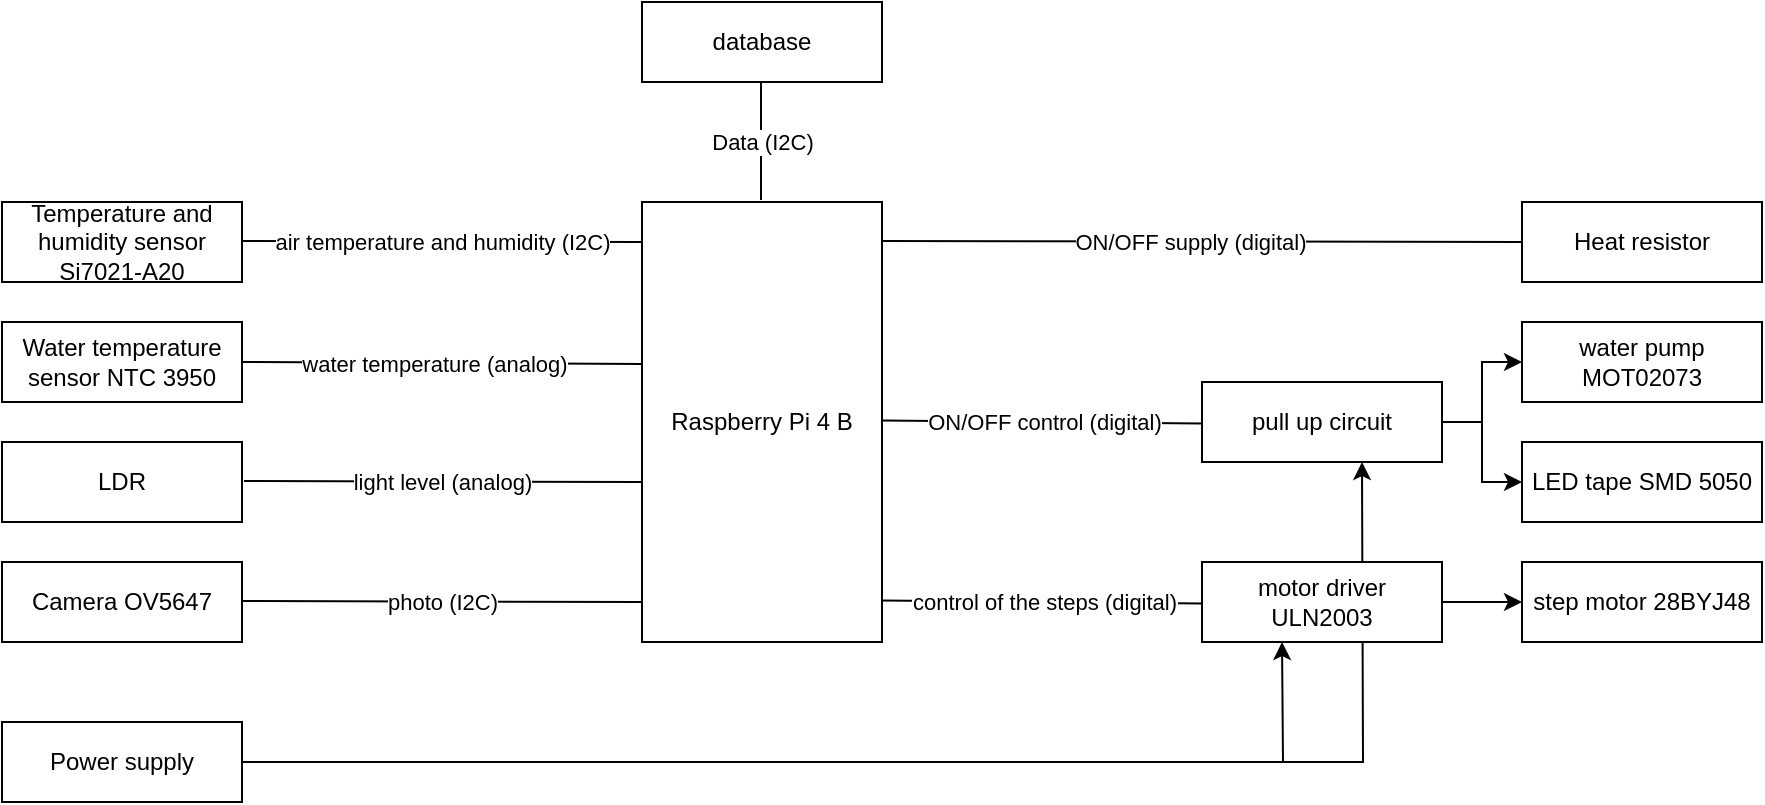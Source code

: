 <mxfile version="15.9.4" type="device"><diagram id="asgJbg-5exCg9C6luIJi" name="Page-1"><mxGraphModel dx="1038" dy="489" grid="1" gridSize="10" guides="1" tooltips="1" connect="1" arrows="1" fold="1" page="1" pageScale="1" pageWidth="827" pageHeight="1169" math="0" shadow="0"><root><mxCell id="0"/><mxCell id="1" parent="0"/><mxCell id="W08Oep-dsSfBTw0CW-2S-1" value="Temperature and humidity sensor Si7021-A20" style="rounded=0;whiteSpace=wrap;html=1;" parent="1" vertex="1"><mxGeometry x="120" y="120" width="120" height="40" as="geometry"/></mxCell><mxCell id="W08Oep-dsSfBTw0CW-2S-2" value="Water temperature sensor NTC 3950" style="rounded=0;whiteSpace=wrap;html=1;" parent="1" vertex="1"><mxGeometry x="120" y="180" width="120" height="40" as="geometry"/></mxCell><mxCell id="W08Oep-dsSfBTw0CW-2S-3" value="LDR" style="rounded=0;whiteSpace=wrap;html=1;" parent="1" vertex="1"><mxGeometry x="120" y="240" width="120" height="40" as="geometry"/></mxCell><mxCell id="W08Oep-dsSfBTw0CW-2S-4" value="Camera OV5647" style="rounded=0;whiteSpace=wrap;html=1;" parent="1" vertex="1"><mxGeometry x="120" y="300" width="120" height="40" as="geometry"/></mxCell><mxCell id="W08Oep-dsSfBTw0CW-2S-5" value="Raspberry Pi 4 B" style="rounded=0;whiteSpace=wrap;html=1;" parent="1" vertex="1"><mxGeometry x="440" y="120" width="120" height="220" as="geometry"/></mxCell><mxCell id="W08Oep-dsSfBTw0CW-2S-6" value="" style="endArrow=none;html=1;rounded=0;" parent="1" edge="1"><mxGeometry width="50" height="50" relative="1" as="geometry"><mxPoint x="240" y="139.5" as="sourcePoint"/><mxPoint x="440" y="140" as="targetPoint"/></mxGeometry></mxCell><mxCell id="W08Oep-dsSfBTw0CW-2S-13" value="air temperature and humidity (I2C)" style="edgeLabel;html=1;align=center;verticalAlign=middle;resizable=0;points=[];" parent="W08Oep-dsSfBTw0CW-2S-6" vertex="1" connectable="0"><mxGeometry x="-0.263" relative="1" as="geometry"><mxPoint x="26" as="offset"/></mxGeometry></mxCell><mxCell id="W08Oep-dsSfBTw0CW-2S-7" value="" style="endArrow=none;html=1;rounded=0;" parent="1" edge="1"><mxGeometry width="50" height="50" relative="1" as="geometry"><mxPoint x="240" y="200" as="sourcePoint"/><mxPoint x="440" y="201" as="targetPoint"/></mxGeometry></mxCell><mxCell id="W08Oep-dsSfBTw0CW-2S-12" value="water temperature (analog)" style="edgeLabel;html=1;align=center;verticalAlign=middle;resizable=0;points=[];" parent="W08Oep-dsSfBTw0CW-2S-7" vertex="1" connectable="0"><mxGeometry x="-0.277" y="2" relative="1" as="geometry"><mxPoint x="23" y="2" as="offset"/></mxGeometry></mxCell><mxCell id="W08Oep-dsSfBTw0CW-2S-8" value="photo (I2C)" style="endArrow=none;html=1;rounded=0;" parent="1" edge="1"><mxGeometry width="50" height="50" relative="1" as="geometry"><mxPoint x="240" y="319.5" as="sourcePoint"/><mxPoint x="440" y="320" as="targetPoint"/><mxPoint as="offset"/></mxGeometry></mxCell><mxCell id="W08Oep-dsSfBTw0CW-2S-9" value="light level (analog)" style="endArrow=none;html=1;rounded=0;" parent="1" edge="1"><mxGeometry x="-0.006" width="50" height="50" relative="1" as="geometry"><mxPoint x="241" y="259.5" as="sourcePoint"/><mxPoint x="440" y="260" as="targetPoint"/><mxPoint as="offset"/></mxGeometry></mxCell><mxCell id="W08Oep-dsSfBTw0CW-2S-10" value="water pump MOT02073" style="rounded=0;whiteSpace=wrap;html=1;" parent="1" vertex="1"><mxGeometry x="880" y="180" width="120" height="40" as="geometry"/></mxCell><mxCell id="W08Oep-dsSfBTw0CW-2S-11" value="Heat resistor" style="rounded=0;whiteSpace=wrap;html=1;" parent="1" vertex="1"><mxGeometry x="880" y="120" width="120" height="40" as="geometry"/></mxCell><mxCell id="W08Oep-dsSfBTw0CW-2S-14" value="LED tape SMD 5050" style="rounded=0;whiteSpace=wrap;html=1;" parent="1" vertex="1"><mxGeometry x="880" y="240" width="120" height="40" as="geometry"/></mxCell><mxCell id="W08Oep-dsSfBTw0CW-2S-15" value="step motor 28BYJ48" style="rounded=0;whiteSpace=wrap;html=1;" parent="1" vertex="1"><mxGeometry x="880" y="300" width="120" height="40" as="geometry"/></mxCell><mxCell id="W08Oep-dsSfBTw0CW-2S-31" style="edgeStyle=orthogonalEdgeStyle;rounded=0;orthogonalLoop=1;jettySize=auto;html=1;entryX=0;entryY=0.5;entryDx=0;entryDy=0;" parent="1" source="W08Oep-dsSfBTw0CW-2S-16" target="W08Oep-dsSfBTw0CW-2S-15" edge="1"><mxGeometry relative="1" as="geometry"/></mxCell><mxCell id="W08Oep-dsSfBTw0CW-2S-34" style="edgeStyle=orthogonalEdgeStyle;rounded=0;orthogonalLoop=1;jettySize=auto;html=1;" parent="1" source="W08Oep-dsSfBTw0CW-2S-17" edge="1"><mxGeometry relative="1" as="geometry"><mxPoint x="760" y="340" as="targetPoint"/></mxGeometry></mxCell><mxCell id="W08Oep-dsSfBTw0CW-2S-35" style="edgeStyle=orthogonalEdgeStyle;rounded=0;orthogonalLoop=1;jettySize=auto;html=1;" parent="1" source="W08Oep-dsSfBTw0CW-2S-17" edge="1"><mxGeometry relative="1" as="geometry"><mxPoint x="800" y="250" as="targetPoint"/></mxGeometry></mxCell><mxCell id="W08Oep-dsSfBTw0CW-2S-17" value="Power supply" style="rounded=0;whiteSpace=wrap;html=1;" parent="1" vertex="1"><mxGeometry x="120" y="380" width="120" height="40" as="geometry"/></mxCell><mxCell id="W08Oep-dsSfBTw0CW-2S-19" value="" style="endArrow=none;html=1;rounded=0;entryX=0;entryY=0.5;entryDx=0;entryDy=0;" parent="1" target="W08Oep-dsSfBTw0CW-2S-11" edge="1"><mxGeometry width="50" height="50" relative="1" as="geometry"><mxPoint x="560" y="139.5" as="sourcePoint"/><mxPoint x="760" y="140.5" as="targetPoint"/></mxGeometry></mxCell><mxCell id="W08Oep-dsSfBTw0CW-2S-20" value="ON/OFF supply (digital)" style="edgeLabel;html=1;align=center;verticalAlign=middle;resizable=0;points=[];" parent="W08Oep-dsSfBTw0CW-2S-19" vertex="1" connectable="0"><mxGeometry x="-0.277" y="2" relative="1" as="geometry"><mxPoint x="38" y="2" as="offset"/></mxGeometry></mxCell><mxCell id="W08Oep-dsSfBTw0CW-2S-24" style="edgeStyle=orthogonalEdgeStyle;rounded=0;orthogonalLoop=1;jettySize=auto;html=1;entryX=0;entryY=0.5;entryDx=0;entryDy=0;" parent="1" source="W08Oep-dsSfBTw0CW-2S-23" target="W08Oep-dsSfBTw0CW-2S-10" edge="1"><mxGeometry relative="1" as="geometry"/></mxCell><mxCell id="W08Oep-dsSfBTw0CW-2S-25" style="edgeStyle=orthogonalEdgeStyle;rounded=0;orthogonalLoop=1;jettySize=auto;html=1;entryX=0;entryY=0.5;entryDx=0;entryDy=0;" parent="1" source="W08Oep-dsSfBTw0CW-2S-23" target="W08Oep-dsSfBTw0CW-2S-14" edge="1"><mxGeometry relative="1" as="geometry"/></mxCell><mxCell id="W08Oep-dsSfBTw0CW-2S-23" value="pull up circuit" style="rounded=0;whiteSpace=wrap;html=1;" parent="1" vertex="1"><mxGeometry x="720" y="210" width="120" height="40" as="geometry"/></mxCell><mxCell id="W08Oep-dsSfBTw0CW-2S-27" value="" style="endArrow=none;html=1;rounded=0;" parent="1" edge="1"><mxGeometry width="50" height="50" relative="1" as="geometry"><mxPoint x="560" y="229.25" as="sourcePoint"/><mxPoint x="720" y="230.75" as="targetPoint"/></mxGeometry></mxCell><mxCell id="W08Oep-dsSfBTw0CW-2S-28" value="ON/OFF control (digital)" style="edgeLabel;html=1;align=center;verticalAlign=middle;resizable=0;points=[];" parent="W08Oep-dsSfBTw0CW-2S-27" vertex="1" connectable="0"><mxGeometry x="-0.277" y="2" relative="1" as="geometry"><mxPoint x="23" y="2" as="offset"/></mxGeometry></mxCell><mxCell id="W08Oep-dsSfBTw0CW-2S-29" value="" style="endArrow=none;html=1;rounded=0;" parent="1" edge="1"><mxGeometry width="50" height="50" relative="1" as="geometry"><mxPoint x="560" y="319.25" as="sourcePoint"/><mxPoint x="720" y="320.75" as="targetPoint"/></mxGeometry></mxCell><mxCell id="W08Oep-dsSfBTw0CW-2S-30" value="control of the steps (digital)" style="edgeLabel;html=1;align=center;verticalAlign=middle;resizable=0;points=[];" parent="W08Oep-dsSfBTw0CW-2S-29" vertex="1" connectable="0"><mxGeometry x="-0.277" y="2" relative="1" as="geometry"><mxPoint x="23" y="2" as="offset"/></mxGeometry></mxCell><mxCell id="W08Oep-dsSfBTw0CW-2S-16" value="motor driver&lt;br&gt;ULN2003" style="rounded=0;whiteSpace=wrap;html=1;" parent="1" vertex="1"><mxGeometry x="720" y="300" width="120" height="40" as="geometry"/></mxCell><mxCell id="W08Oep-dsSfBTw0CW-2S-36" value="database" style="rounded=0;whiteSpace=wrap;html=1;" parent="1" vertex="1"><mxGeometry x="440" y="20" width="120" height="40" as="geometry"/></mxCell><mxCell id="W08Oep-dsSfBTw0CW-2S-37" value="" style="endArrow=none;html=1;rounded=0;" parent="1" edge="1"><mxGeometry width="50" height="50" relative="1" as="geometry"><mxPoint x="499.5" y="119" as="sourcePoint"/><mxPoint x="499.5" y="60" as="targetPoint"/></mxGeometry></mxCell><mxCell id="W08Oep-dsSfBTw0CW-2S-38" value="Data (I2C)" style="edgeLabel;html=1;align=center;verticalAlign=middle;resizable=0;points=[];" parent="W08Oep-dsSfBTw0CW-2S-37" vertex="1" connectable="0"><mxGeometry x="-0.277" y="2" relative="1" as="geometry"><mxPoint x="2" y="-8" as="offset"/></mxGeometry></mxCell></root></mxGraphModel></diagram></mxfile>